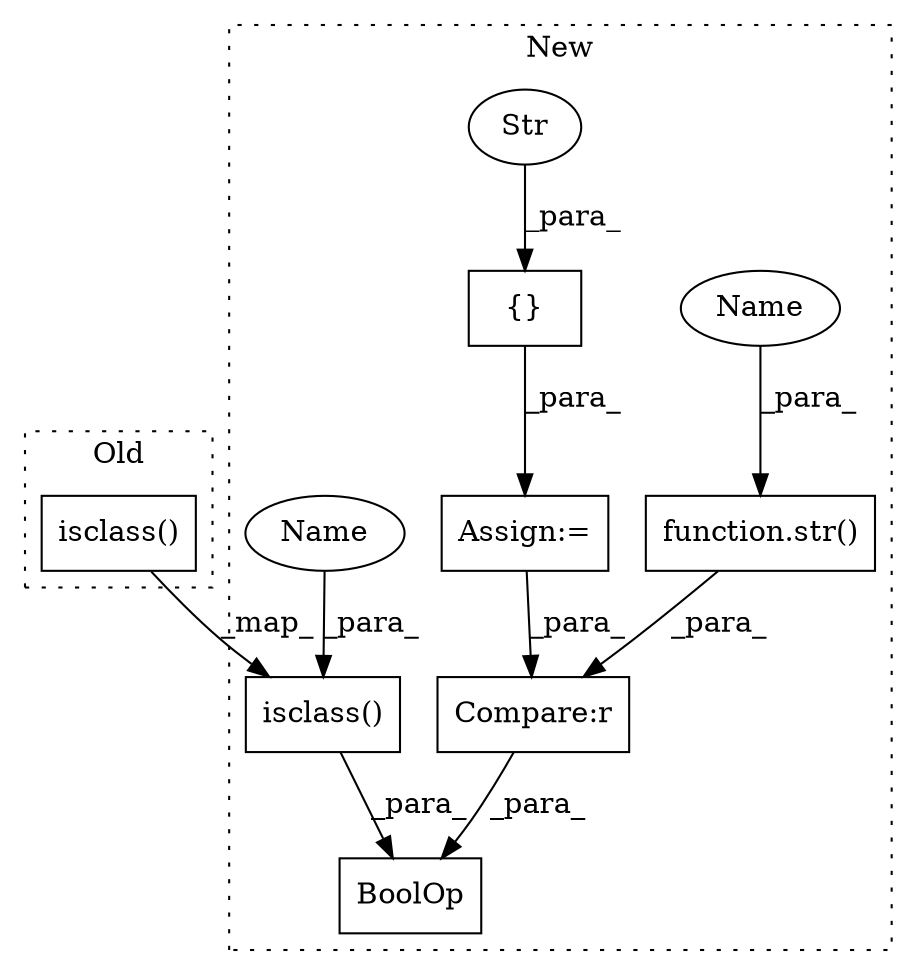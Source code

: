 digraph G {
subgraph cluster0 {
1 [label="isclass()" a="75" s="2753,2772" l="16,1" shape="box"];
label = "Old";
style="dotted";
}
subgraph cluster1 {
2 [label="isclass()" a="75" s="2812,2831" l="16,1" shape="box"];
3 [label="function.str()" a="75" s="2837,2844" l="4,1" shape="box"];
4 [label="Compare:r" a="40" s="2837" l="20" shape="box"];
5 [label="{}" a="98" s="2758,2802" l="1,0" shape="box"];
6 [label="Str" a="66" s="2759" l="43" shape="ellipse"];
7 [label="BoolOp" a="72" s="2812" l="45" shape="box"];
8 [label="Assign:=" a="68" s="2755" l="3" shape="box"];
9 [label="Name" a="87" s="2828" l="3" shape="ellipse"];
10 [label="Name" a="87" s="2841" l="3" shape="ellipse"];
label = "New";
style="dotted";
}
1 -> 2 [label="_map_"];
2 -> 7 [label="_para_"];
3 -> 4 [label="_para_"];
4 -> 7 [label="_para_"];
5 -> 8 [label="_para_"];
6 -> 5 [label="_para_"];
8 -> 4 [label="_para_"];
9 -> 2 [label="_para_"];
10 -> 3 [label="_para_"];
}